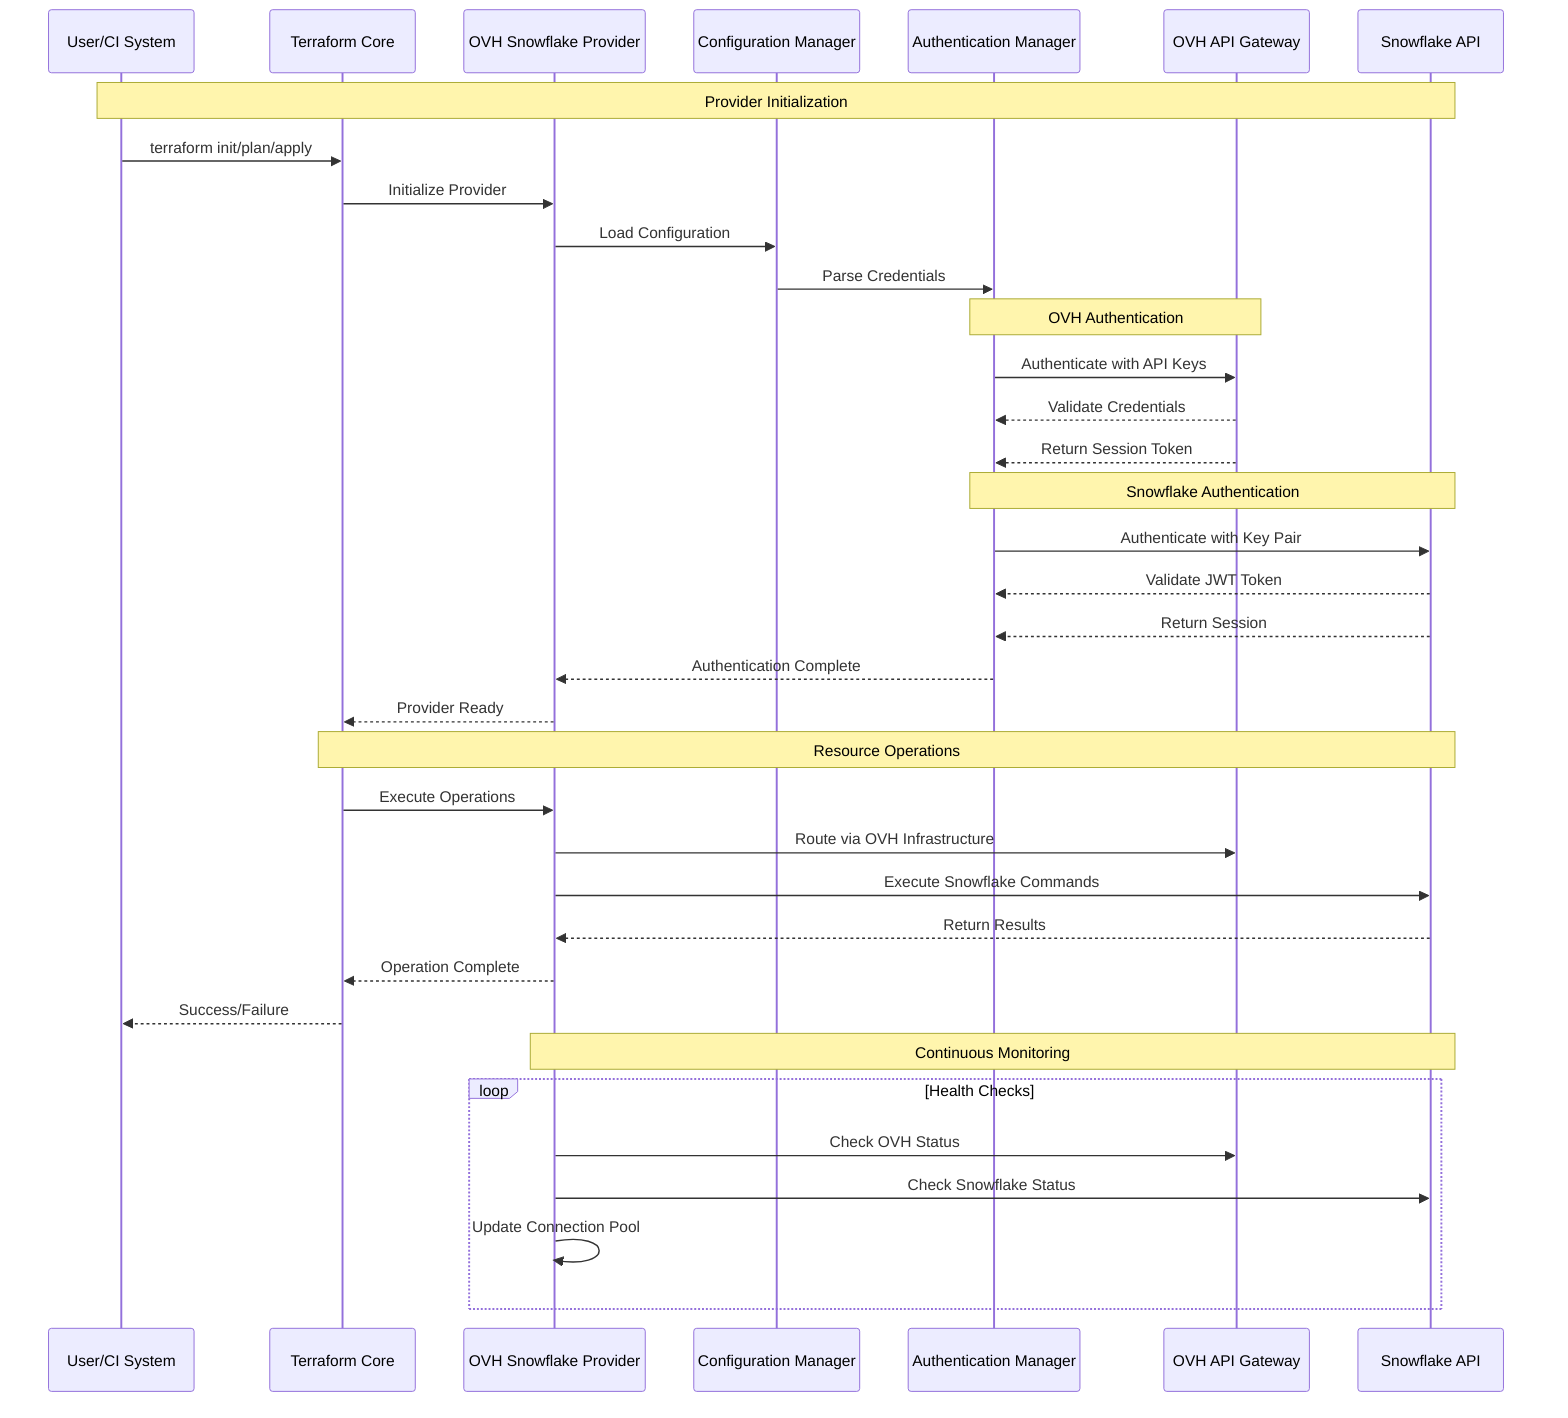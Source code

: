 sequenceDiagram
    participant User as User/CI System
    participant TF as Terraform Core
    participant Provider as OVH Snowflake Provider
    participant Config as Configuration Manager
    participant Auth as Authentication Manager
    participant OVH as OVH API Gateway
    participant SF as Snowflake API
    
    Note over User,SF: Provider Initialization
    User->>TF: terraform init/plan/apply
    TF->>Provider: Initialize Provider
    Provider->>Config: Load Configuration
    Config->>Auth: Parse Credentials
    
    Note over Auth,OVH: OVH Authentication
    Auth->>OVH: Authenticate with API Keys
    OVH-->>Auth: Validate Credentials
    OVH-->>Auth: Return Session Token
    
    Note over Auth,SF: Snowflake Authentication
    Auth->>SF: Authenticate with Key Pair
    SF-->>Auth: Validate JWT Token
    SF-->>Auth: Return Session
    
    Auth-->>Provider: Authentication Complete
    Provider-->>TF: Provider Ready
    
    Note over TF,SF: Resource Operations
    TF->>Provider: Execute Operations
    Provider->>OVH: Route via OVH Infrastructure
    Provider->>SF: Execute Snowflake Commands
    SF-->>Provider: Return Results
    Provider-->>TF: Operation Complete
    TF-->>User: Success/Failure
    
    Note over Provider,SF: Continuous Monitoring
    loop Health Checks
        Provider->>OVH: Check OVH Status
        Provider->>SF: Check Snowflake Status
        Provider->>Provider: Update Connection Pool
    end